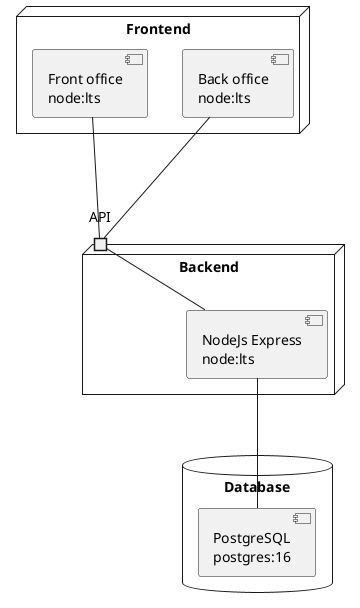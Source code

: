 @startuml architecture
node "Frontend" {
  component frontoffice [
    Front office
    node:lts
  ]
  component backoffice [
    Back office
    node:lts
  ]
}

node "Backend" {
  component nodejs [
    NodeJs Express
    node:lts
  ]
  port API
  API - nodejs
}

database "Database" {
  component pgsql [
    PostgreSQL
    postgres:16
  ]
}

frontoffice --- API
backoffice --- API
nodejs --- pgsql

@enduml